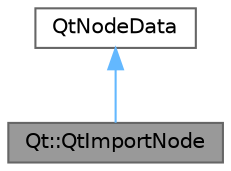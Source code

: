 digraph "Qt::QtImportNode"
{
 // LATEX_PDF_SIZE
  bgcolor="transparent";
  edge [fontname=Helvetica,fontsize=10,labelfontname=Helvetica,labelfontsize=10];
  node [fontname=Helvetica,fontsize=10,shape=box,height=0.2,width=0.4];
  Node1 [id="Node000001",label="Qt::QtImportNode",height=0.2,width=0.4,color="gray40", fillcolor="grey60", style="filled", fontcolor="black",tooltip="need to be transferred within the Node Editor graph"];
  Node2 -> Node1 [id="edge1_Node000001_Node000002",dir="back",color="steelblue1",style="solid",tooltip=" "];
  Node2 [id="Node000002",label="QtNodeData",height=0.2,width=0.4,color="gray40", fillcolor="white", style="filled",tooltip=" "];
}
